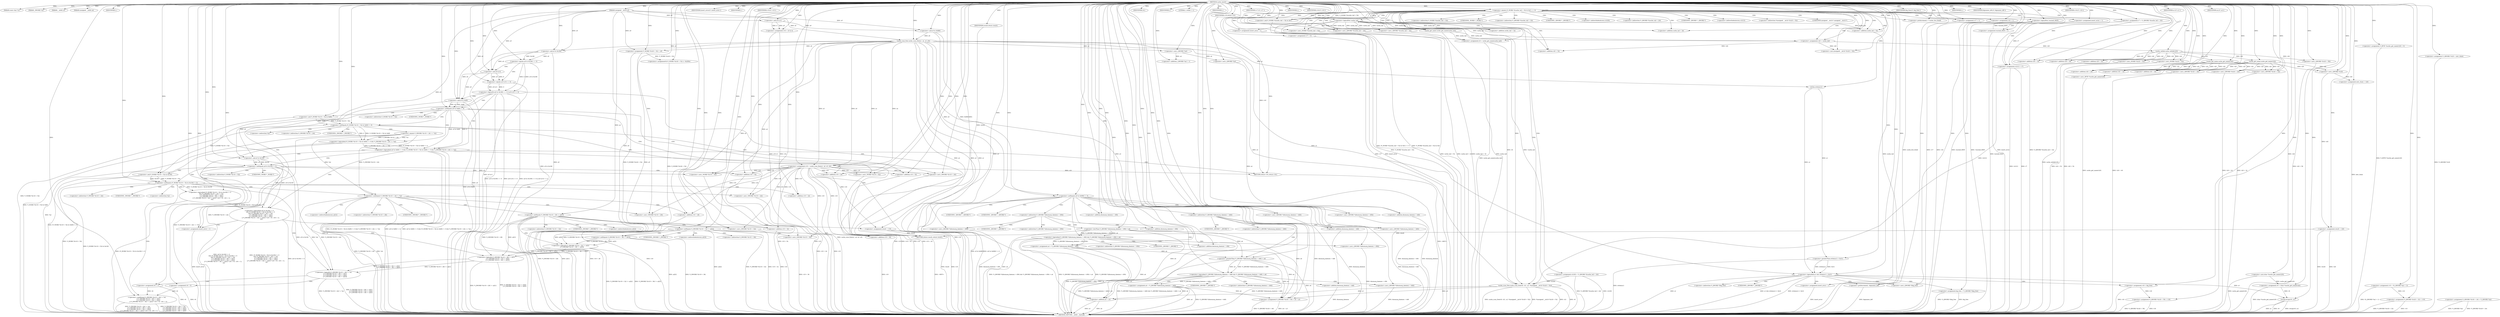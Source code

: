 digraph cache_insert {  
"1000113" [label = "(METHOD,cache_insert)" ]
"1000558" [label = "(METHOD_RETURN,__int64 __fastcall)" ]
"1000114" [label = "(PARAM,const char *a1)" ]
"1000115" [label = "(PARAM,_DWORD *a2)" ]
"1000116" [label = "(PARAM,__int64 a3)" ]
"1000117" [label = "(PARAM,unsigned __int64 a4)" ]
"1000118" [label = "(PARAM,unsigned __int16 a5)" ]
"1000132" [label = "(IDENTIFIER,L,)" ]
"1000133" [label = "(<operator>.assignment,v16 = a5 & 4)" ]
"1000135" [label = "(<operator>.and,a5 & 4)" ]
"1000138" [label = "(<operator>.assignment,v17 = 0)" ]
"1000142" [label = "(<operator>.notEquals,(a5 & 0x980) != 0)" ]
"1000143" [label = "(<operator>.and,a5 & 0x980)" ]
"1000149" [label = "(<operator>.logicalAnd,*(_QWORD *)(dnsmasq_daemon + 456) && *(_QWORD *)(dnsmasq_daemon + 456) < a4)" ]
"1000151" [label = "(<operator>.cast,(_QWORD *)(dnsmasq_daemon + 456))" ]
"1000153" [label = "(<operator>.addition,dnsmasq_daemon + 456)" ]
"1000156" [label = "(<operator>.lessThan,*(_QWORD *)(dnsmasq_daemon + 456) < a4)" ]
"1000158" [label = "(<operator>.cast,(_QWORD *)(dnsmasq_daemon + 456))" ]
"1000160" [label = "(<operator>.addition,dnsmasq_daemon + 456)" ]
"1000164" [label = "(<operator>.assignment,a4 = *(_QWORD *)(dnsmasq_daemon + 456))" ]
"1000167" [label = "(<operator>.cast,(_QWORD *)(dnsmasq_daemon + 456))" ]
"1000169" [label = "(<operator>.addition,dnsmasq_daemon + 456)" ]
"1000173" [label = "(<operator>.logicalAnd,*(_QWORD *)(dnsmasq_daemon + 448) && *(_QWORD *)(dnsmasq_daemon + 448) > a4)" ]
"1000175" [label = "(<operator>.cast,(_QWORD *)(dnsmasq_daemon + 448))" ]
"1000177" [label = "(<operator>.addition,dnsmasq_daemon + 448)" ]
"1000180" [label = "(<operator>.greaterThan,*(_QWORD *)(dnsmasq_daemon + 448) > a4)" ]
"1000182" [label = "(<operator>.cast,(_QWORD *)(dnsmasq_daemon + 448))" ]
"1000184" [label = "(<operator>.addition,dnsmasq_daemon + 448)" ]
"1000188" [label = "(<operator>.assignment,a4 = *(_QWORD *)(dnsmasq_daemon + 448))" ]
"1000191" [label = "(<operator>.cast,(_QWORD *)(dnsmasq_daemon + 448))" ]
"1000193" [label = "(<operator>.addition,dnsmasq_daemon + 448)" ]
"1000197" [label = "(IDENTIFIER,insert_error,if ( insert_error ))" ]
"1000198" [label = "(IDENTIFIER,L,)" ]
"1000199" [label = "(<operator>.assignment,v19 = cache_scan_free(a1, a2, a3, a5))" ]
"1000201" [label = "(cache_scan_free,cache_scan_free(a1, a2, a3, a5))" ]
"1000207" [label = "(IDENTIFIER,v19,if ( v19 ))" ]
"1000210" [label = "(<operator>.logicalOr,(a5 & 0x180) == 0 || (a5 & 8) == 0)" ]
"1000211" [label = "(<operator>.equals,(a5 & 0x180) == 0)" ]
"1000212" [label = "(<operator>.and,a5 & 0x180)" ]
"1000216" [label = "(<operator>.equals,(a5 & 8) == 0)" ]
"1000217" [label = "(<operator>.and,a5 & 8)" ]
"1000223" [label = "(<operator>.logicalAnd,(a5 & 0x80) != 0 && (*(_WORD *)(v19 + 52) & 0x80) != 0 && *(_DWORD *)(v19 + 24) == *a2)" ]
"1000224" [label = "(<operator>.notEquals,(a5 & 0x80) != 0)" ]
"1000225" [label = "(<operator>.and,a5 & 0x80)" ]
"1000229" [label = "(<operator>.logicalAnd,(*(_WORD *)(v19 + 52) & 0x80) != 0 && *(_DWORD *)(v19 + 24) == *a2)" ]
"1000230" [label = "(<operator>.notEquals,(*(_WORD *)(v19 + 52) & 0x80) != 0)" ]
"1000231" [label = "(<operator>.and,*(_WORD *)(v19 + 52) & 0x80)" ]
"1000233" [label = "(<operator>.cast,(_WORD *)(v19 + 52))" ]
"1000235" [label = "(<operator>.addition,v19 + 52)" ]
"1000240" [label = "(<operator>.equals,*(_DWORD *)(v19 + 24) == *a2)" ]
"1000242" [label = "(<operator>.cast,(_DWORD *)(v19 + 24))" ]
"1000244" [label = "(<operator>.addition,v19 + 24)" ]
"1000249" [label = "(RETURN,return v19;,return v19;)" ]
"1000250" [label = "(IDENTIFIER,v19,return v19;)" ]
"1000252" [label = "(<operator>.logicalAnd,(a5 & 0x100) != 0\n      && (*(_WORD *)(v19 + 52) & 0x100) != 0\n      && (*(_DWORD *)(v19 + 24) != *a2\n       || *(_DWORD *)(v19 + 28) != a2[1]\n       || *(_DWORD *)(v19 + 32) != a2[2]\n       || *(_DWORD *)(v19 + 36) != a2[3] ? (v6 = 0) : (v6 = 1),\n          v6))" ]
"1000253" [label = "(<operator>.notEquals,(a5 & 0x100) != 0)" ]
"1000254" [label = "(<operator>.and,a5 & 0x100)" ]
"1000258" [label = "(<operator>.logicalAnd,(*(_WORD *)(v19 + 52) & 0x100) != 0\n      && (*(_DWORD *)(v19 + 24) != *a2\n       || *(_DWORD *)(v19 + 28) != a2[1]\n       || *(_DWORD *)(v19 + 32) != a2[2]\n       || *(_DWORD *)(v19 + 36) != a2[3] ? (v6 = 0) : (v6 = 1),\n          v6))" ]
"1000259" [label = "(<operator>.notEquals,(*(_WORD *)(v19 + 52) & 0x100) != 0)" ]
"1000260" [label = "(<operator>.and,*(_WORD *)(v19 + 52) & 0x100)" ]
"1000262" [label = "(<operator>.cast,(_WORD *)(v19 + 52))" ]
"1000264" [label = "(<operator>.addition,v19 + 52)" ]
"1000270" [label = "(<operator>.conditional,*(_DWORD *)(v19 + 24) != *a2\n       || *(_DWORD *)(v19 + 28) != a2[1]\n       || *(_DWORD *)(v19 + 32) != a2[2]\n       || *(_DWORD *)(v19 + 36) != a2[3] ? (v6 = 0) : (v6 = 1))" ]
"1000271" [label = "(<operator>.logicalOr,*(_DWORD *)(v19 + 24) != *a2\n       || *(_DWORD *)(v19 + 28) != a2[1]\n       || *(_DWORD *)(v19 + 32) != a2[2]\n       || *(_DWORD *)(v19 + 36) != a2[3])" ]
"1000272" [label = "(<operator>.notEquals,*(_DWORD *)(v19 + 24) != *a2)" ]
"1000274" [label = "(<operator>.cast,(_DWORD *)(v19 + 24))" ]
"1000276" [label = "(<operator>.addition,v19 + 24)" ]
"1000281" [label = "(<operator>.logicalOr,*(_DWORD *)(v19 + 28) != a2[1]\n       || *(_DWORD *)(v19 + 32) != a2[2]\n       || *(_DWORD *)(v19 + 36) != a2[3])" ]
"1000282" [label = "(<operator>.notEquals,*(_DWORD *)(v19 + 28) != a2[1])" ]
"1000284" [label = "(<operator>.cast,(_DWORD *)(v19 + 28))" ]
"1000286" [label = "(<operator>.addition,v19 + 28)" ]
"1000292" [label = "(<operator>.logicalOr,*(_DWORD *)(v19 + 32) != a2[2]\n       || *(_DWORD *)(v19 + 36) != a2[3])" ]
"1000293" [label = "(<operator>.notEquals,*(_DWORD *)(v19 + 32) != a2[2])" ]
"1000295" [label = "(<operator>.cast,(_DWORD *)(v19 + 32))" ]
"1000297" [label = "(<operator>.addition,v19 + 32)" ]
"1000303" [label = "(<operator>.notEquals,*(_DWORD *)(v19 + 36) != a2[3])" ]
"1000305" [label = "(<operator>.cast,(_DWORD *)(v19 + 36))" ]
"1000307" [label = "(<operator>.addition,v19 + 36)" ]
"1000313" [label = "(<operator>.assignment,v6 = 0)" ]
"1000316" [label = "(<operator>.assignment,v6 = 1)" ]
"1000319" [label = "(IDENTIFIER,v6,)" ]
"1000321" [label = "(<operator>.assignment,result = v19)" ]
"1000327" [label = "(<operator>.assignment,insert_error = 1)" ]
"1000330" [label = "(IDENTIFIER,L,)" ]
"1000334" [label = "(LITERAL,1,while ( 1 ))" ]
"1000336" [label = "(<operator>.assignment,v20 = cache_tail)" ]
"1000340" [label = "(<operator>.logicalNot,!cache_tail)" ]
"1000343" [label = "(<operator>.assignment,insert_error = 1)" ]
"1000346" [label = "(IDENTIFIER,L,)" ]
"1000348" [label = "(<operator>.equals,(*(_WORD *)(cache_tail + 52) & 0xC) == 0)" ]
"1000349" [label = "(<operator>.and,*(_WORD *)(cache_tail + 52) & 0xC)" ]
"1000351" [label = "(<operator>.cast,(_WORD *)(cache_tail + 52))" ]
"1000353" [label = "(<operator>.addition,cache_tail + 52)" ]
"1000360" [label = "(IDENTIFIER,v17,if ( v17 ))" ]
"1000363" [label = "(<operator>.logicalNot,!warned_9005)" ]
"1000366" [label = "(<operator>.assignment,warned_9005 = 1)" ]
"1000369" [label = "(<operator>.assignment,insert_error = 1)" ]
"1000372" [label = "(IDENTIFIER,L,)" ]
"1000374" [label = "(IDENTIFIER,v16,if ( v16 ))" ]
"1000376" [label = "(<operator>.assignment,v7 = *(_QWORD *)(cache_tail + 32))" ]
"1000379" [label = "(<operator>.cast,(_QWORD *)(cache_tail + 32))" ]
"1000381" [label = "(<operator>.addition,cache_tail + 32)" ]
"1000384" [label = "(<operator>.assignment,v21[0] = *(_QWORD *)(cache_tail + 24))" ]
"1000389" [label = "(<operator>.cast,(_QWORD *)(cache_tail + 24))" ]
"1000391" [label = "(<operator>.addition,cache_tail + 24)" ]
"1000394" [label = "(<operator>.assignment,v21[1] = v7)" ]
"1000399" [label = "(<operator>.assignment,v17 = 1)" ]
"1000402" [label = "(<operator>.assignment,v8 = cache_get_name(cache_tail))" ]
"1000404" [label = "(cache_get_name,cache_get_name(cache_tail))" ]
"1000406" [label = "(cache_scan_free,cache_scan_free(v8, v21, a3, *(unsigned __int16 *)(v20 + 52)))" ]
"1000411" [label = "(<operator>.cast,(unsigned __int16 *)(v20 + 52))" ]
"1000413" [label = "(<operator>.addition,v20 + 52)" ]
"1000416" [label = "(<operator>.preIncrement,++cache_live_freed)" ]
"1000420" [label = "(<operator>.assignment,v16 = 1)" ]
"1000424" [label = "(<operator>.logicalAnd,a1 && strlen(a1) > 0x31)" ]
"1000426" [label = "(<operator>.greaterThan,strlen(a1) > 0x31)" ]
"1000427" [label = "(strlen,strlen(a1))" ]
"1000432" [label = "(IDENTIFIER,big_free,if ( big_free ))" ]
"1000434" [label = "(<operator>.assignment,v18 = big_free)" ]
"1000437" [label = "(<operator>.assignment,big_free = *(_QWORD *)big_free)" ]
"1000440" [label = "(<operator>.cast,(_QWORD *)big_free)" ]
"1000446" [label = "(<operator>.assignment,insert_error = 1)" ]
"1000449" [label = "(IDENTIFIER,L,)" ]
"1000451" [label = "(IDENTIFIER,bignames_left,if ( bignames_left ))" ]
"1000452" [label = "(<operator>.preDecrement,--bignames_left)" ]
"1000454" [label = "(cache_unlink,cache_unlink(v20))" ]
"1000456" [label = "(<operator>.assignment,*(_WORD *)(v20 + 52) = a5)" ]
"1000458" [label = "(<operator>.cast,(_WORD *)(v20 + 52))" ]
"1000460" [label = "(<operator>.addition,v20 + 52)" ]
"1000465" [label = "(IDENTIFIER,v18,if ( v18 ))" ]
"1000467" [label = "(<operator>.assignment,*(_QWORD *)(v20 + 56) = v18)" ]
"1000469" [label = "(<operator>.cast,(_QWORD *)(v20 + 56))" ]
"1000471" [label = "(<operator>.addition,v20 + 56)" ]
"1000475" [label = "(<operators>.assignmentOr,*(_WORD *)(v20 + 52) |= 0x200u)" ]
"1000477" [label = "(<operator>.cast,(_WORD *)(v20 + 52))" ]
"1000479" [label = "(<operator>.addition,v20 + 52)" ]
"1000484" [label = "(IDENTIFIER,a1,if ( a1 ))" ]
"1000486" [label = "(<operator>.assignment,v9 = (char *)cache_get_name(v20))" ]
"1000488" [label = "(<operator>.cast,(char *)cache_get_name(v20))" ]
"1000490" [label = "(cache_get_name,cache_get_name(v20))" ]
"1000492" [label = "(strcpy,strcpy(v9, a1))" ]
"1000497" [label = "(<operator>.assignment,*(_BYTE *)cache_get_name(v20) = 0)" ]
"1000499" [label = "(<operator>.cast,(_BYTE *)cache_get_name(v20))" ]
"1000501" [label = "(cache_get_name,cache_get_name(v20))" ]
"1000505" [label = "(IDENTIFIER,a2,if ( a2 ))" ]
"1000507" [label = "(<operator>.assignment,v10 = *((_QWORD *)a2 + 1))" ]
"1000510" [label = "(<operator>.addition,(_QWORD *)a2 + 1)" ]
"1000511" [label = "(<operator>.cast,(_QWORD *)a2)" ]
"1000515" [label = "(<operator>.assignment,*(_QWORD *)(v20 + 24) = *(_QWORD *)a2)" ]
"1000517" [label = "(<operator>.cast,(_QWORD *)(v20 + 24))" ]
"1000519" [label = "(<operator>.addition,v20 + 24)" ]
"1000523" [label = "(<operator>.cast,(_QWORD *)a2)" ]
"1000526" [label = "(<operator>.assignment,*(_QWORD *)(v20 + 32) = v10)" ]
"1000528" [label = "(<operator>.cast,(_QWORD *)(v20 + 32))" ]
"1000530" [label = "(<operator>.addition,v20 + 32)" ]
"1000534" [label = "(<operator>.assignment,*(_QWORD *)(v20 + 40) = a4 + a3)" ]
"1000536" [label = "(<operator>.cast,(_QWORD *)(v20 + 40))" ]
"1000538" [label = "(<operator>.addition,v20 + 40)" ]
"1000541" [label = "(<operator>.addition,a4 + a3)" ]
"1000544" [label = "(<operator>.assignment,*(_QWORD *)v20 = new_chain)" ]
"1000546" [label = "(<operator>.cast,(_QWORD *)v20)" ]
"1000550" [label = "(<operator>.assignment,new_chain = v20)" ]
"1000553" [label = "(<operator>.assignment,result = v20)" ]
"1000556" [label = "(RETURN,return result;,return result;)" ]
"1000557" [label = "(IDENTIFIER,result,return result;)" ]
"1000150" [label = "(<operator>.indirection,*(_QWORD *)(dnsmasq_daemon + 456))" ]
"1000152" [label = "(UNKNOWN,_QWORD *,_QWORD *)" ]
"1000157" [label = "(<operator>.indirection,*(_QWORD *)(dnsmasq_daemon + 456))" ]
"1000159" [label = "(UNKNOWN,_QWORD *,_QWORD *)" ]
"1000166" [label = "(<operator>.indirection,*(_QWORD *)(dnsmasq_daemon + 456))" ]
"1000168" [label = "(UNKNOWN,_QWORD *,_QWORD *)" ]
"1000174" [label = "(<operator>.indirection,*(_QWORD *)(dnsmasq_daemon + 448))" ]
"1000176" [label = "(UNKNOWN,_QWORD *,_QWORD *)" ]
"1000181" [label = "(<operator>.indirection,*(_QWORD *)(dnsmasq_daemon + 448))" ]
"1000183" [label = "(UNKNOWN,_QWORD *,_QWORD *)" ]
"1000190" [label = "(<operator>.indirection,*(_QWORD *)(dnsmasq_daemon + 448))" ]
"1000192" [label = "(UNKNOWN,_QWORD *,_QWORD *)" ]
"1000232" [label = "(<operator>.indirection,*(_WORD *)(v19 + 52))" ]
"1000234" [label = "(UNKNOWN,_WORD *,_WORD *)" ]
"1000241" [label = "(<operator>.indirection,*(_DWORD *)(v19 + 24))" ]
"1000243" [label = "(UNKNOWN,_DWORD *,_DWORD *)" ]
"1000247" [label = "(<operator>.indirection,*a2)" ]
"1000261" [label = "(<operator>.indirection,*(_WORD *)(v19 + 52))" ]
"1000263" [label = "(UNKNOWN,_WORD *,_WORD *)" ]
"1000273" [label = "(<operator>.indirection,*(_DWORD *)(v19 + 24))" ]
"1000275" [label = "(UNKNOWN,_DWORD *,_DWORD *)" ]
"1000279" [label = "(<operator>.indirection,*a2)" ]
"1000283" [label = "(<operator>.indirection,*(_DWORD *)(v19 + 28))" ]
"1000285" [label = "(UNKNOWN,_DWORD *,_DWORD *)" ]
"1000289" [label = "(<operator>.indirectIndexAccess,a2[1])" ]
"1000294" [label = "(<operator>.indirection,*(_DWORD *)(v19 + 32))" ]
"1000296" [label = "(UNKNOWN,_DWORD *,_DWORD *)" ]
"1000300" [label = "(<operator>.indirectIndexAccess,a2[2])" ]
"1000304" [label = "(<operator>.indirection,*(_DWORD *)(v19 + 36))" ]
"1000306" [label = "(UNKNOWN,_DWORD *,_DWORD *)" ]
"1000310" [label = "(<operator>.indirectIndexAccess,a2[3])" ]
"1000350" [label = "(<operator>.indirection,*(_WORD *)(cache_tail + 52))" ]
"1000352" [label = "(UNKNOWN,_WORD *,_WORD *)" ]
"1000378" [label = "(<operator>.indirection,*(_QWORD *)(cache_tail + 32))" ]
"1000380" [label = "(UNKNOWN,_QWORD *,_QWORD *)" ]
"1000385" [label = "(<operator>.indirectIndexAccess,v21[0])" ]
"1000388" [label = "(<operator>.indirection,*(_QWORD *)(cache_tail + 24))" ]
"1000390" [label = "(UNKNOWN,_QWORD *,_QWORD *)" ]
"1000395" [label = "(<operator>.indirectIndexAccess,v21[1])" ]
"1000410" [label = "(<operator>.indirection,*(unsigned __int16 *)(v20 + 52))" ]
"1000412" [label = "(UNKNOWN,unsigned __int16 *,unsigned __int16 *)" ]
"1000439" [label = "(<operator>.indirection,*(_QWORD *)big_free)" ]
"1000441" [label = "(UNKNOWN,_QWORD *,_QWORD *)" ]
  "1000526" -> "1000558"  [ label = "DDG: *(_QWORD *)(v20 + 32)"] 
  "1000211" -> "1000558"  [ label = "DDG: a5 & 0x180"] 
  "1000259" -> "1000558"  [ label = "DDG: *(_WORD *)(v19 + 52) & 0x100"] 
  "1000293" -> "1000558"  [ label = "DDG: *(_DWORD *)(v19 + 32)"] 
  "1000528" -> "1000558"  [ label = "DDG: v20 + 32"] 
  "1000282" -> "1000558"  [ label = "DDG: a2[1]"] 
  "1000217" -> "1000558"  [ label = "DDG: a5"] 
  "1000142" -> "1000558"  [ label = "DDG: a5 & 0x980"] 
  "1000550" -> "1000558"  [ label = "DDG: new_chain"] 
  "1000193" -> "1000558"  [ label = "DDG: dnsmasq_daemon"] 
  "1000526" -> "1000558"  [ label = "DDG: v10"] 
  "1000424" -> "1000558"  [ label = "DDG: a1 && strlen(a1) > 0x31"] 
  "1000199" -> "1000558"  [ label = "DDG: v19"] 
  "1000348" -> "1000558"  [ label = "DDG: (*(_WORD *)(cache_tail + 52) & 0xC) == 0"] 
  "1000406" -> "1000558"  [ label = "DDG: v8"] 
  "1000305" -> "1000558"  [ label = "DDG: v19 + 36"] 
  "1000321" -> "1000558"  [ label = "DDG: result"] 
  "1000156" -> "1000558"  [ label = "DDG: a4"] 
  "1000201" -> "1000558"  [ label = "DDG: a2"] 
  "1000138" -> "1000558"  [ label = "DDG: v17"] 
  "1000523" -> "1000558"  [ label = "DDG: a2"] 
  "1000437" -> "1000558"  [ label = "DDG: *(_QWORD *)big_free"] 
  "1000223" -> "1000558"  [ label = "DDG: (a5 & 0x80) != 0 && (*(_WORD *)(v19 + 52) & 0x80) != 0 && *(_DWORD *)(v19 + 24) == *a2"] 
  "1000188" -> "1000558"  [ label = "DDG: a4"] 
  "1000164" -> "1000558"  [ label = "DDG: *(_QWORD *)(dnsmasq_daemon + 456)"] 
  "1000242" -> "1000558"  [ label = "DDG: v19 + 24"] 
  "1000343" -> "1000558"  [ label = "DDG: insert_error"] 
  "1000258" -> "1000558"  [ label = "DDG: (*(_WORD *)(v19 + 52) & 0x100) != 0"] 
  "1000351" -> "1000558"  [ label = "DDG: cache_tail + 52"] 
  "1000173" -> "1000558"  [ label = "DDG: *(_QWORD *)(dnsmasq_daemon + 448)"] 
  "1000486" -> "1000558"  [ label = "DDG: (char *)cache_get_name(v20)"] 
  "1000467" -> "1000558"  [ label = "DDG: *(_QWORD *)(v20 + 56)"] 
  "1000307" -> "1000558"  [ label = "DDG: v19"] 
  "1000536" -> "1000558"  [ label = "DDG: v20 + 40"] 
  "1000142" -> "1000558"  [ label = "DDG: (a5 & 0x980) != 0"] 
  "1000182" -> "1000558"  [ label = "DDG: dnsmasq_daemon + 448"] 
  "1000416" -> "1000558"  [ label = "DDG: cache_live_freed"] 
  "1000212" -> "1000558"  [ label = "DDG: a5"] 
  "1000118" -> "1000558"  [ label = "DDG: a5"] 
  "1000264" -> "1000558"  [ label = "DDG: v19"] 
  "1000252" -> "1000558"  [ label = "DDG: (*(_WORD *)(v19 + 52) & 0x100) != 0\n      && (*(_DWORD *)(v19 + 24) != *a2\n       || *(_DWORD *)(v19 + 28) != a2[1]\n       || *(_DWORD *)(v19 + 32) != a2[2]\n       || *(_DWORD *)(v19 + 36) != a2[3] ? (v6 = 0) : (v6 = 1),\n          v6)"] 
  "1000177" -> "1000558"  [ label = "DDG: dnsmasq_daemon"] 
  "1000229" -> "1000558"  [ label = "DDG: (*(_WORD *)(v19 + 52) & 0x80) != 0"] 
  "1000210" -> "1000558"  [ label = "DDG: (a5 & 0x180) == 0"] 
  "1000321" -> "1000558"  [ label = "DDG: v19"] 
  "1000553" -> "1000558"  [ label = "DDG: v20"] 
  "1000363" -> "1000558"  [ label = "DDG: warned_9005"] 
  "1000216" -> "1000558"  [ label = "DDG: a5 & 8"] 
  "1000223" -> "1000558"  [ label = "DDG: (*(_WORD *)(v19 + 52) & 0x80) != 0 && *(_DWORD *)(v19 + 24) == *a2"] 
  "1000406" -> "1000558"  [ label = "DDG: cache_scan_free(v8, v21, a3, *(unsigned __int16 *)(v20 + 52))"] 
  "1000282" -> "1000558"  [ label = "DDG: *(_DWORD *)(v19 + 28)"] 
  "1000297" -> "1000558"  [ label = "DDG: v19"] 
  "1000271" -> "1000558"  [ label = "DDG: *(_DWORD *)(v19 + 24) != *a2"] 
  "1000437" -> "1000558"  [ label = "DDG: big_free"] 
  "1000133" -> "1000558"  [ label = "DDG: v16"] 
  "1000499" -> "1000558"  [ label = "DDG: cache_get_name(v20)"] 
  "1000389" -> "1000558"  [ label = "DDG: cache_tail + 24"] 
  "1000369" -> "1000558"  [ label = "DDG: insert_error"] 
  "1000270" -> "1000558"  [ label = "DDG: *(_DWORD *)(v19 + 24) != *a2\n       || *(_DWORD *)(v19 + 28) != a2[1]\n       || *(_DWORD *)(v19 + 32) != a2[2]\n       || *(_DWORD *)(v19 + 36) != a2[3] ? (v6 = 0) : (v6 = 1)"] 
  "1000151" -> "1000558"  [ label = "DDG: dnsmasq_daemon + 456"] 
  "1000225" -> "1000558"  [ label = "DDG: a5"] 
  "1000240" -> "1000558"  [ label = "DDG: *(_DWORD *)(v19 + 24)"] 
  "1000456" -> "1000558"  [ label = "DDG: *(_WORD *)(v20 + 52)"] 
  "1000399" -> "1000558"  [ label = "DDG: v17"] 
  "1000223" -> "1000558"  [ label = "DDG: (a5 & 0x80) != 0"] 
  "1000424" -> "1000558"  [ label = "DDG: strlen(a1) > 0x31"] 
  "1000149" -> "1000558"  [ label = "DDG: *(_QWORD *)(dnsmasq_daemon + 456)"] 
  "1000149" -> "1000558"  [ label = "DDG: *(_QWORD *)(dnsmasq_daemon + 456) && *(_QWORD *)(dnsmasq_daemon + 456) < a4"] 
  "1000173" -> "1000558"  [ label = "DDG: *(_QWORD *)(dnsmasq_daemon + 448) > a4"] 
  "1000454" -> "1000558"  [ label = "DDG: cache_unlink(v20)"] 
  "1000281" -> "1000558"  [ label = "DDG: *(_DWORD *)(v19 + 32) != a2[2]\n       || *(_DWORD *)(v19 + 36) != a2[3]"] 
  "1000303" -> "1000558"  [ label = "DDG: a2[3]"] 
  "1000446" -> "1000558"  [ label = "DDG: insert_error"] 
  "1000201" -> "1000558"  [ label = "DDG: a3"] 
  "1000452" -> "1000558"  [ label = "DDG: bignames_left"] 
  "1000252" -> "1000558"  [ label = "DDG: (a5 & 0x100) != 0"] 
  "1000235" -> "1000558"  [ label = "DDG: v19"] 
  "1000281" -> "1000558"  [ label = "DDG: *(_DWORD *)(v19 + 28) != a2[1]"] 
  "1000240" -> "1000558"  [ label = "DDG: *a2"] 
  "1000515" -> "1000558"  [ label = "DDG: *(_QWORD *)a2"] 
  "1000188" -> "1000558"  [ label = "DDG: *(_QWORD *)(dnsmasq_daemon + 448)"] 
  "1000384" -> "1000558"  [ label = "DDG: v21[0]"] 
  "1000276" -> "1000558"  [ label = "DDG: v19"] 
  "1000406" -> "1000558"  [ label = "DDG: *(unsigned __int16 *)(v20 + 52)"] 
  "1000270" -> "1000558"  [ label = "DDG: *(_DWORD *)(v19 + 24) != *a2\n       || *(_DWORD *)(v19 + 28) != a2[1]\n       || *(_DWORD *)(v19 + 32) != a2[2]\n       || *(_DWORD *)(v19 + 36) != a2[3]"] 
  "1000303" -> "1000558"  [ label = "DDG: *(_DWORD *)(v19 + 36)"] 
  "1000349" -> "1000558"  [ label = "DDG: *(_WORD *)(cache_tail + 52)"] 
  "1000366" -> "1000558"  [ label = "DDG: warned_9005"] 
  "1000376" -> "1000558"  [ label = "DDG: *(_QWORD *)(cache_tail + 32)"] 
  "1000292" -> "1000558"  [ label = "DDG: *(_DWORD *)(v19 + 32) != a2[2]"] 
  "1000488" -> "1000558"  [ label = "DDG: cache_get_name(v20)"] 
  "1000231" -> "1000558"  [ label = "DDG: *(_WORD *)(v19 + 52)"] 
  "1000254" -> "1000558"  [ label = "DDG: a5"] 
  "1000394" -> "1000558"  [ label = "DDG: v21[1]"] 
  "1000184" -> "1000558"  [ label = "DDG: dnsmasq_daemon"] 
  "1000515" -> "1000558"  [ label = "DDG: *(_QWORD *)(v20 + 24)"] 
  "1000191" -> "1000558"  [ label = "DDG: dnsmasq_daemon + 448"] 
  "1000272" -> "1000558"  [ label = "DDG: *a2"] 
  "1000313" -> "1000558"  [ label = "DDG: v6"] 
  "1000456" -> "1000558"  [ label = "DDG: a5"] 
  "1000424" -> "1000558"  [ label = "DDG: a1"] 
  "1000260" -> "1000558"  [ label = "DDG: *(_WORD *)(v19 + 52)"] 
  "1000492" -> "1000558"  [ label = "DDG: strcpy(v9, a1)"] 
  "1000284" -> "1000558"  [ label = "DDG: v19 + 28"] 
  "1000292" -> "1000558"  [ label = "DDG: *(_DWORD *)(v19 + 36) != a2[3]"] 
  "1000534" -> "1000558"  [ label = "DDG: a4 + a3"] 
  "1000252" -> "1000558"  [ label = "DDG: (a5 & 0x100) != 0\n      && (*(_WORD *)(v19 + 52) & 0x100) != 0\n      && (*(_DWORD *)(v19 + 24) != *a2\n       || *(_DWORD *)(v19 + 28) != a2[1]\n       || *(_DWORD *)(v19 + 32) != a2[2]\n       || *(_DWORD *)(v19 + 36) != a2[3] ? (v6 = 0) : (v6 = 1),\n          v6)"] 
  "1000224" -> "1000558"  [ label = "DDG: a5 & 0x80"] 
  "1000230" -> "1000558"  [ label = "DDG: *(_WORD *)(v19 + 52) & 0x80"] 
  "1000497" -> "1000558"  [ label = "DDG: *(_BYTE *)cache_get_name(v20)"] 
  "1000286" -> "1000558"  [ label = "DDG: v19"] 
  "1000348" -> "1000558"  [ label = "DDG: *(_WORD *)(cache_tail + 52) & 0xC"] 
  "1000316" -> "1000558"  [ label = "DDG: v6"] 
  "1000534" -> "1000558"  [ label = "DDG: *(_QWORD *)(v20 + 40)"] 
  "1000406" -> "1000558"  [ label = "DDG: v21"] 
  "1000271" -> "1000558"  [ label = "DDG: *(_DWORD *)(v19 + 28) != a2[1]\n       || *(_DWORD *)(v19 + 32) != a2[2]\n       || *(_DWORD *)(v19 + 36) != a2[3]"] 
  "1000384" -> "1000558"  [ label = "DDG: *(_QWORD *)(cache_tail + 24)"] 
  "1000517" -> "1000558"  [ label = "DDG: v20 + 24"] 
  "1000402" -> "1000558"  [ label = "DDG: cache_get_name(cache_tail)"] 
  "1000477" -> "1000558"  [ label = "DDG: v20 + 52"] 
  "1000394" -> "1000558"  [ label = "DDG: v7"] 
  "1000133" -> "1000558"  [ label = "DDG: a5 & 4"] 
  "1000149" -> "1000558"  [ label = "DDG: *(_QWORD *)(dnsmasq_daemon + 456) < a4"] 
  "1000475" -> "1000558"  [ label = "DDG: *(_WORD *)(v20 + 52)"] 
  "1000199" -> "1000558"  [ label = "DDG: cache_scan_free(a1, a2, a3, a5)"] 
  "1000327" -> "1000558"  [ label = "DDG: insert_error"] 
  "1000293" -> "1000558"  [ label = "DDG: a2[2]"] 
  "1000180" -> "1000558"  [ label = "DDG: a4"] 
  "1000272" -> "1000558"  [ label = "DDG: *(_DWORD *)(v19 + 24)"] 
  "1000175" -> "1000558"  [ label = "DDG: dnsmasq_daemon + 448"] 
  "1000167" -> "1000558"  [ label = "DDG: dnsmasq_daemon + 456"] 
  "1000492" -> "1000558"  [ label = "DDG: a1"] 
  "1000353" -> "1000558"  [ label = "DDG: cache_tail"] 
  "1000363" -> "1000558"  [ label = "DDG: !warned_9005"] 
  "1000262" -> "1000558"  [ label = "DDG: v19 + 52"] 
  "1000492" -> "1000558"  [ label = "DDG: v9"] 
  "1000553" -> "1000558"  [ label = "DDG: result"] 
  "1000210" -> "1000558"  [ label = "DDG: (a5 & 8) == 0"] 
  "1000210" -> "1000558"  [ label = "DDG: (a5 & 0x180) == 0 || (a5 & 8) == 0"] 
  "1000173" -> "1000558"  [ label = "DDG: *(_QWORD *)(dnsmasq_daemon + 448) && *(_QWORD *)(dnsmasq_daemon + 448) > a4"] 
  "1000544" -> "1000558"  [ label = "DDG: *(_QWORD *)v20"] 
  "1000404" -> "1000558"  [ label = "DDG: cache_tail"] 
  "1000158" -> "1000558"  [ label = "DDG: dnsmasq_daemon + 456"] 
  "1000420" -> "1000558"  [ label = "DDG: v16"] 
  "1000340" -> "1000558"  [ label = "DDG: !cache_tail"] 
  "1000507" -> "1000558"  [ label = "DDG: *((_QWORD *)a2 + 1)"] 
  "1000253" -> "1000558"  [ label = "DDG: a5 & 0x100"] 
  "1000467" -> "1000558"  [ label = "DDG: v18"] 
  "1000541" -> "1000558"  [ label = "DDG: a3"] 
  "1000434" -> "1000558"  [ label = "DDG: v18"] 
  "1000274" -> "1000558"  [ label = "DDG: v19 + 24"] 
  "1000201" -> "1000558"  [ label = "DDG: a1"] 
  "1000295" -> "1000558"  [ label = "DDG: v19 + 32"] 
  "1000541" -> "1000558"  [ label = "DDG: a4"] 
  "1000379" -> "1000558"  [ label = "DDG: cache_tail + 32"] 
  "1000229" -> "1000558"  [ label = "DDG: *(_DWORD *)(v19 + 24) == *a2"] 
  "1000244" -> "1000558"  [ label = "DDG: v19"] 
  "1000469" -> "1000558"  [ label = "DDG: v20 + 56"] 
  "1000426" -> "1000558"  [ label = "DDG: strlen(a1)"] 
  "1000164" -> "1000558"  [ label = "DDG: a4"] 
  "1000233" -> "1000558"  [ label = "DDG: v19 + 52"] 
  "1000458" -> "1000558"  [ label = "DDG: v20 + 52"] 
  "1000556" -> "1000558"  [ label = "DDG: <RET>"] 
  "1000249" -> "1000558"  [ label = "DDG: <RET>"] 
  "1000113" -> "1000114"  [ label = "DDG: "] 
  "1000113" -> "1000115"  [ label = "DDG: "] 
  "1000113" -> "1000116"  [ label = "DDG: "] 
  "1000113" -> "1000117"  [ label = "DDG: "] 
  "1000113" -> "1000118"  [ label = "DDG: "] 
  "1000113" -> "1000132"  [ label = "DDG: "] 
  "1000135" -> "1000133"  [ label = "DDG: a5"] 
  "1000135" -> "1000133"  [ label = "DDG: 4"] 
  "1000113" -> "1000133"  [ label = "DDG: "] 
  "1000118" -> "1000135"  [ label = "DDG: a5"] 
  "1000113" -> "1000135"  [ label = "DDG: "] 
  "1000113" -> "1000138"  [ label = "DDG: "] 
  "1000143" -> "1000142"  [ label = "DDG: a5"] 
  "1000143" -> "1000142"  [ label = "DDG: 0x980"] 
  "1000135" -> "1000143"  [ label = "DDG: a5"] 
  "1000118" -> "1000143"  [ label = "DDG: a5"] 
  "1000113" -> "1000143"  [ label = "DDG: "] 
  "1000113" -> "1000142"  [ label = "DDG: "] 
  "1000156" -> "1000149"  [ label = "DDG: *(_QWORD *)(dnsmasq_daemon + 456)"] 
  "1000113" -> "1000151"  [ label = "DDG: "] 
  "1000113" -> "1000153"  [ label = "DDG: "] 
  "1000156" -> "1000149"  [ label = "DDG: a4"] 
  "1000113" -> "1000158"  [ label = "DDG: "] 
  "1000113" -> "1000160"  [ label = "DDG: "] 
  "1000113" -> "1000156"  [ label = "DDG: "] 
  "1000149" -> "1000164"  [ label = "DDG: *(_QWORD *)(dnsmasq_daemon + 456)"] 
  "1000113" -> "1000164"  [ label = "DDG: "] 
  "1000113" -> "1000167"  [ label = "DDG: "] 
  "1000113" -> "1000169"  [ label = "DDG: "] 
  "1000180" -> "1000173"  [ label = "DDG: *(_QWORD *)(dnsmasq_daemon + 448)"] 
  "1000113" -> "1000175"  [ label = "DDG: "] 
  "1000113" -> "1000177"  [ label = "DDG: "] 
  "1000180" -> "1000173"  [ label = "DDG: a4"] 
  "1000113" -> "1000182"  [ label = "DDG: "] 
  "1000113" -> "1000184"  [ label = "DDG: "] 
  "1000156" -> "1000180"  [ label = "DDG: a4"] 
  "1000164" -> "1000180"  [ label = "DDG: a4"] 
  "1000113" -> "1000180"  [ label = "DDG: "] 
  "1000173" -> "1000188"  [ label = "DDG: *(_QWORD *)(dnsmasq_daemon + 448)"] 
  "1000113" -> "1000188"  [ label = "DDG: "] 
  "1000113" -> "1000191"  [ label = "DDG: "] 
  "1000113" -> "1000193"  [ label = "DDG: "] 
  "1000113" -> "1000197"  [ label = "DDG: "] 
  "1000113" -> "1000198"  [ label = "DDG: "] 
  "1000201" -> "1000199"  [ label = "DDG: a1"] 
  "1000201" -> "1000199"  [ label = "DDG: a2"] 
  "1000201" -> "1000199"  [ label = "DDG: a3"] 
  "1000201" -> "1000199"  [ label = "DDG: a5"] 
  "1000113" -> "1000199"  [ label = "DDG: "] 
  "1000113" -> "1000201"  [ label = "DDG: "] 
  "1000143" -> "1000201"  [ label = "DDG: a5"] 
  "1000118" -> "1000201"  [ label = "DDG: a5"] 
  "1000113" -> "1000207"  [ label = "DDG: "] 
  "1000211" -> "1000210"  [ label = "DDG: a5 & 0x180"] 
  "1000211" -> "1000210"  [ label = "DDG: 0"] 
  "1000212" -> "1000211"  [ label = "DDG: a5"] 
  "1000212" -> "1000211"  [ label = "DDG: 0x180"] 
  "1000201" -> "1000212"  [ label = "DDG: a5"] 
  "1000118" -> "1000212"  [ label = "DDG: a5"] 
  "1000113" -> "1000212"  [ label = "DDG: "] 
  "1000113" -> "1000211"  [ label = "DDG: "] 
  "1000216" -> "1000210"  [ label = "DDG: a5 & 8"] 
  "1000216" -> "1000210"  [ label = "DDG: 0"] 
  "1000217" -> "1000216"  [ label = "DDG: a5"] 
  "1000217" -> "1000216"  [ label = "DDG: 8"] 
  "1000212" -> "1000217"  [ label = "DDG: a5"] 
  "1000118" -> "1000217"  [ label = "DDG: a5"] 
  "1000113" -> "1000217"  [ label = "DDG: "] 
  "1000113" -> "1000216"  [ label = "DDG: "] 
  "1000224" -> "1000223"  [ label = "DDG: a5 & 0x80"] 
  "1000224" -> "1000223"  [ label = "DDG: 0"] 
  "1000225" -> "1000224"  [ label = "DDG: a5"] 
  "1000225" -> "1000224"  [ label = "DDG: 0x80"] 
  "1000217" -> "1000225"  [ label = "DDG: a5"] 
  "1000212" -> "1000225"  [ label = "DDG: a5"] 
  "1000118" -> "1000225"  [ label = "DDG: a5"] 
  "1000113" -> "1000225"  [ label = "DDG: "] 
  "1000113" -> "1000224"  [ label = "DDG: "] 
  "1000229" -> "1000223"  [ label = "DDG: (*(_WORD *)(v19 + 52) & 0x80) != 0"] 
  "1000229" -> "1000223"  [ label = "DDG: *(_DWORD *)(v19 + 24) == *a2"] 
  "1000230" -> "1000229"  [ label = "DDG: *(_WORD *)(v19 + 52) & 0x80"] 
  "1000230" -> "1000229"  [ label = "DDG: 0"] 
  "1000231" -> "1000230"  [ label = "DDG: *(_WORD *)(v19 + 52)"] 
  "1000231" -> "1000230"  [ label = "DDG: 0x80"] 
  "1000199" -> "1000233"  [ label = "DDG: v19"] 
  "1000113" -> "1000233"  [ label = "DDG: "] 
  "1000199" -> "1000235"  [ label = "DDG: v19"] 
  "1000113" -> "1000235"  [ label = "DDG: "] 
  "1000113" -> "1000231"  [ label = "DDG: "] 
  "1000113" -> "1000230"  [ label = "DDG: "] 
  "1000240" -> "1000229"  [ label = "DDG: *(_DWORD *)(v19 + 24)"] 
  "1000240" -> "1000229"  [ label = "DDG: *a2"] 
  "1000113" -> "1000242"  [ label = "DDG: "] 
  "1000199" -> "1000242"  [ label = "DDG: v19"] 
  "1000113" -> "1000244"  [ label = "DDG: "] 
  "1000199" -> "1000244"  [ label = "DDG: v19"] 
  "1000250" -> "1000249"  [ label = "DDG: v19"] 
  "1000199" -> "1000249"  [ label = "DDG: v19"] 
  "1000113" -> "1000249"  [ label = "DDG: "] 
  "1000113" -> "1000250"  [ label = "DDG: "] 
  "1000253" -> "1000252"  [ label = "DDG: a5 & 0x100"] 
  "1000253" -> "1000252"  [ label = "DDG: 0"] 
  "1000254" -> "1000253"  [ label = "DDG: a5"] 
  "1000254" -> "1000253"  [ label = "DDG: 0x100"] 
  "1000225" -> "1000254"  [ label = "DDG: a5"] 
  "1000118" -> "1000254"  [ label = "DDG: a5"] 
  "1000113" -> "1000254"  [ label = "DDG: "] 
  "1000113" -> "1000253"  [ label = "DDG: "] 
  "1000258" -> "1000252"  [ label = "DDG: (*(_WORD *)(v19 + 52) & 0x100) != 0"] 
  "1000259" -> "1000258"  [ label = "DDG: *(_WORD *)(v19 + 52) & 0x100"] 
  "1000259" -> "1000258"  [ label = "DDG: 0"] 
  "1000260" -> "1000259"  [ label = "DDG: *(_WORD *)(v19 + 52)"] 
  "1000260" -> "1000259"  [ label = "DDG: 0x100"] 
  "1000231" -> "1000260"  [ label = "DDG: *(_WORD *)(v19 + 52)"] 
  "1000199" -> "1000262"  [ label = "DDG: v19"] 
  "1000113" -> "1000262"  [ label = "DDG: "] 
  "1000199" -> "1000264"  [ label = "DDG: v19"] 
  "1000113" -> "1000264"  [ label = "DDG: "] 
  "1000113" -> "1000260"  [ label = "DDG: "] 
  "1000113" -> "1000259"  [ label = "DDG: "] 
  "1000272" -> "1000271"  [ label = "DDG: *(_DWORD *)(v19 + 24)"] 
  "1000272" -> "1000271"  [ label = "DDG: *a2"] 
  "1000240" -> "1000272"  [ label = "DDG: *(_DWORD *)(v19 + 24)"] 
  "1000113" -> "1000274"  [ label = "DDG: "] 
  "1000199" -> "1000274"  [ label = "DDG: v19"] 
  "1000113" -> "1000276"  [ label = "DDG: "] 
  "1000199" -> "1000276"  [ label = "DDG: v19"] 
  "1000240" -> "1000272"  [ label = "DDG: *a2"] 
  "1000281" -> "1000271"  [ label = "DDG: *(_DWORD *)(v19 + 28) != a2[1]"] 
  "1000281" -> "1000271"  [ label = "DDG: *(_DWORD *)(v19 + 32) != a2[2]\n       || *(_DWORD *)(v19 + 36) != a2[3]"] 
  "1000282" -> "1000281"  [ label = "DDG: *(_DWORD *)(v19 + 28)"] 
  "1000282" -> "1000281"  [ label = "DDG: a2[1]"] 
  "1000113" -> "1000284"  [ label = "DDG: "] 
  "1000199" -> "1000284"  [ label = "DDG: v19"] 
  "1000113" -> "1000286"  [ label = "DDG: "] 
  "1000199" -> "1000286"  [ label = "DDG: v19"] 
  "1000201" -> "1000282"  [ label = "DDG: a2"] 
  "1000292" -> "1000281"  [ label = "DDG: *(_DWORD *)(v19 + 32) != a2[2]"] 
  "1000292" -> "1000281"  [ label = "DDG: *(_DWORD *)(v19 + 36) != a2[3]"] 
  "1000293" -> "1000292"  [ label = "DDG: *(_DWORD *)(v19 + 32)"] 
  "1000293" -> "1000292"  [ label = "DDG: a2[2]"] 
  "1000113" -> "1000295"  [ label = "DDG: "] 
  "1000199" -> "1000295"  [ label = "DDG: v19"] 
  "1000113" -> "1000297"  [ label = "DDG: "] 
  "1000199" -> "1000297"  [ label = "DDG: v19"] 
  "1000201" -> "1000293"  [ label = "DDG: a2"] 
  "1000303" -> "1000292"  [ label = "DDG: *(_DWORD *)(v19 + 36)"] 
  "1000303" -> "1000292"  [ label = "DDG: a2[3]"] 
  "1000113" -> "1000305"  [ label = "DDG: "] 
  "1000199" -> "1000305"  [ label = "DDG: v19"] 
  "1000113" -> "1000307"  [ label = "DDG: "] 
  "1000199" -> "1000307"  [ label = "DDG: v19"] 
  "1000201" -> "1000303"  [ label = "DDG: a2"] 
  "1000313" -> "1000270"  [ label = "DDG: v6"] 
  "1000113" -> "1000270"  [ label = "DDG: "] 
  "1000113" -> "1000313"  [ label = "DDG: "] 
  "1000316" -> "1000270"  [ label = "DDG: v6"] 
  "1000113" -> "1000316"  [ label = "DDG: "] 
  "1000113" -> "1000319"  [ label = "DDG: "] 
  "1000199" -> "1000321"  [ label = "DDG: v19"] 
  "1000113" -> "1000321"  [ label = "DDG: "] 
  "1000113" -> "1000327"  [ label = "DDG: "] 
  "1000113" -> "1000330"  [ label = "DDG: "] 
  "1000113" -> "1000334"  [ label = "DDG: "] 
  "1000404" -> "1000336"  [ label = "DDG: cache_tail"] 
  "1000113" -> "1000336"  [ label = "DDG: "] 
  "1000340" -> "1000336"  [ label = "DDG: cache_tail"] 
  "1000113" -> "1000340"  [ label = "DDG: "] 
  "1000404" -> "1000340"  [ label = "DDG: cache_tail"] 
  "1000113" -> "1000343"  [ label = "DDG: "] 
  "1000113" -> "1000346"  [ label = "DDG: "] 
  "1000349" -> "1000348"  [ label = "DDG: *(_WORD *)(cache_tail + 52)"] 
  "1000349" -> "1000348"  [ label = "DDG: 0xC"] 
  "1000340" -> "1000351"  [ label = "DDG: cache_tail"] 
  "1000113" -> "1000351"  [ label = "DDG: "] 
  "1000340" -> "1000353"  [ label = "DDG: cache_tail"] 
  "1000113" -> "1000353"  [ label = "DDG: "] 
  "1000113" -> "1000349"  [ label = "DDG: "] 
  "1000113" -> "1000348"  [ label = "DDG: "] 
  "1000113" -> "1000360"  [ label = "DDG: "] 
  "1000366" -> "1000363"  [ label = "DDG: warned_9005"] 
  "1000113" -> "1000363"  [ label = "DDG: "] 
  "1000113" -> "1000366"  [ label = "DDG: "] 
  "1000113" -> "1000369"  [ label = "DDG: "] 
  "1000113" -> "1000372"  [ label = "DDG: "] 
  "1000113" -> "1000374"  [ label = "DDG: "] 
  "1000113" -> "1000376"  [ label = "DDG: "] 
  "1000113" -> "1000379"  [ label = "DDG: "] 
  "1000340" -> "1000379"  [ label = "DDG: cache_tail"] 
  "1000113" -> "1000381"  [ label = "DDG: "] 
  "1000340" -> "1000381"  [ label = "DDG: cache_tail"] 
  "1000113" -> "1000389"  [ label = "DDG: "] 
  "1000340" -> "1000389"  [ label = "DDG: cache_tail"] 
  "1000113" -> "1000391"  [ label = "DDG: "] 
  "1000340" -> "1000391"  [ label = "DDG: cache_tail"] 
  "1000376" -> "1000394"  [ label = "DDG: v7"] 
  "1000113" -> "1000394"  [ label = "DDG: "] 
  "1000113" -> "1000399"  [ label = "DDG: "] 
  "1000404" -> "1000402"  [ label = "DDG: cache_tail"] 
  "1000113" -> "1000402"  [ label = "DDG: "] 
  "1000113" -> "1000404"  [ label = "DDG: "] 
  "1000340" -> "1000404"  [ label = "DDG: cache_tail"] 
  "1000402" -> "1000406"  [ label = "DDG: v8"] 
  "1000113" -> "1000406"  [ label = "DDG: "] 
  "1000384" -> "1000406"  [ label = "DDG: v21[0]"] 
  "1000394" -> "1000406"  [ label = "DDG: v21[1]"] 
  "1000201" -> "1000406"  [ label = "DDG: a3"] 
  "1000336" -> "1000411"  [ label = "DDG: v20"] 
  "1000113" -> "1000411"  [ label = "DDG: "] 
  "1000336" -> "1000413"  [ label = "DDG: v20"] 
  "1000113" -> "1000413"  [ label = "DDG: "] 
  "1000113" -> "1000416"  [ label = "DDG: "] 
  "1000113" -> "1000420"  [ label = "DDG: "] 
  "1000427" -> "1000424"  [ label = "DDG: a1"] 
  "1000201" -> "1000424"  [ label = "DDG: a1"] 
  "1000113" -> "1000424"  [ label = "DDG: "] 
  "1000426" -> "1000424"  [ label = "DDG: strlen(a1)"] 
  "1000426" -> "1000424"  [ label = "DDG: 0x31"] 
  "1000427" -> "1000426"  [ label = "DDG: a1"] 
  "1000201" -> "1000427"  [ label = "DDG: a1"] 
  "1000113" -> "1000427"  [ label = "DDG: "] 
  "1000113" -> "1000426"  [ label = "DDG: "] 
  "1000113" -> "1000432"  [ label = "DDG: "] 
  "1000113" -> "1000434"  [ label = "DDG: "] 
  "1000113" -> "1000437"  [ label = "DDG: "] 
  "1000113" -> "1000440"  [ label = "DDG: "] 
  "1000113" -> "1000446"  [ label = "DDG: "] 
  "1000113" -> "1000449"  [ label = "DDG: "] 
  "1000113" -> "1000451"  [ label = "DDG: "] 
  "1000113" -> "1000452"  [ label = "DDG: "] 
  "1000336" -> "1000454"  [ label = "DDG: v20"] 
  "1000113" -> "1000454"  [ label = "DDG: "] 
  "1000201" -> "1000456"  [ label = "DDG: a5"] 
  "1000118" -> "1000456"  [ label = "DDG: a5"] 
  "1000113" -> "1000456"  [ label = "DDG: "] 
  "1000454" -> "1000458"  [ label = "DDG: v20"] 
  "1000113" -> "1000458"  [ label = "DDG: "] 
  "1000454" -> "1000460"  [ label = "DDG: v20"] 
  "1000113" -> "1000460"  [ label = "DDG: "] 
  "1000113" -> "1000465"  [ label = "DDG: "] 
  "1000434" -> "1000467"  [ label = "DDG: v18"] 
  "1000113" -> "1000467"  [ label = "DDG: "] 
  "1000113" -> "1000469"  [ label = "DDG: "] 
  "1000454" -> "1000469"  [ label = "DDG: v20"] 
  "1000113" -> "1000471"  [ label = "DDG: "] 
  "1000454" -> "1000471"  [ label = "DDG: v20"] 
  "1000113" -> "1000475"  [ label = "DDG: "] 
  "1000456" -> "1000475"  [ label = "DDG: *(_WORD *)(v20 + 52)"] 
  "1000113" -> "1000477"  [ label = "DDG: "] 
  "1000454" -> "1000477"  [ label = "DDG: v20"] 
  "1000113" -> "1000479"  [ label = "DDG: "] 
  "1000454" -> "1000479"  [ label = "DDG: v20"] 
  "1000113" -> "1000484"  [ label = "DDG: "] 
  "1000488" -> "1000486"  [ label = "DDG: cache_get_name(v20)"] 
  "1000113" -> "1000486"  [ label = "DDG: "] 
  "1000490" -> "1000488"  [ label = "DDG: v20"] 
  "1000113" -> "1000490"  [ label = "DDG: "] 
  "1000454" -> "1000490"  [ label = "DDG: v20"] 
  "1000486" -> "1000492"  [ label = "DDG: v9"] 
  "1000113" -> "1000492"  [ label = "DDG: "] 
  "1000424" -> "1000492"  [ label = "DDG: a1"] 
  "1000113" -> "1000497"  [ label = "DDG: "] 
  "1000501" -> "1000499"  [ label = "DDG: v20"] 
  "1000113" -> "1000501"  [ label = "DDG: "] 
  "1000454" -> "1000501"  [ label = "DDG: v20"] 
  "1000113" -> "1000505"  [ label = "DDG: "] 
  "1000113" -> "1000507"  [ label = "DDG: "] 
  "1000511" -> "1000510"  [ label = "DDG: a2"] 
  "1000201" -> "1000511"  [ label = "DDG: a2"] 
  "1000113" -> "1000511"  [ label = "DDG: "] 
  "1000113" -> "1000510"  [ label = "DDG: "] 
  "1000501" -> "1000517"  [ label = "DDG: v20"] 
  "1000490" -> "1000517"  [ label = "DDG: v20"] 
  "1000113" -> "1000517"  [ label = "DDG: "] 
  "1000501" -> "1000519"  [ label = "DDG: v20"] 
  "1000490" -> "1000519"  [ label = "DDG: v20"] 
  "1000113" -> "1000519"  [ label = "DDG: "] 
  "1000511" -> "1000523"  [ label = "DDG: a2"] 
  "1000113" -> "1000523"  [ label = "DDG: "] 
  "1000507" -> "1000526"  [ label = "DDG: v10"] 
  "1000113" -> "1000526"  [ label = "DDG: "] 
  "1000113" -> "1000528"  [ label = "DDG: "] 
  "1000501" -> "1000528"  [ label = "DDG: v20"] 
  "1000490" -> "1000528"  [ label = "DDG: v20"] 
  "1000113" -> "1000530"  [ label = "DDG: "] 
  "1000501" -> "1000530"  [ label = "DDG: v20"] 
  "1000490" -> "1000530"  [ label = "DDG: v20"] 
  "1000156" -> "1000534"  [ label = "DDG: a4"] 
  "1000188" -> "1000534"  [ label = "DDG: a4"] 
  "1000180" -> "1000534"  [ label = "DDG: a4"] 
  "1000164" -> "1000534"  [ label = "DDG: a4"] 
  "1000113" -> "1000534"  [ label = "DDG: "] 
  "1000201" -> "1000534"  [ label = "DDG: a3"] 
  "1000406" -> "1000534"  [ label = "DDG: a3"] 
  "1000501" -> "1000536"  [ label = "DDG: v20"] 
  "1000490" -> "1000536"  [ label = "DDG: v20"] 
  "1000113" -> "1000536"  [ label = "DDG: "] 
  "1000501" -> "1000538"  [ label = "DDG: v20"] 
  "1000490" -> "1000538"  [ label = "DDG: v20"] 
  "1000113" -> "1000538"  [ label = "DDG: "] 
  "1000156" -> "1000541"  [ label = "DDG: a4"] 
  "1000188" -> "1000541"  [ label = "DDG: a4"] 
  "1000180" -> "1000541"  [ label = "DDG: a4"] 
  "1000164" -> "1000541"  [ label = "DDG: a4"] 
  "1000113" -> "1000541"  [ label = "DDG: "] 
  "1000201" -> "1000541"  [ label = "DDG: a3"] 
  "1000406" -> "1000541"  [ label = "DDG: a3"] 
  "1000113" -> "1000544"  [ label = "DDG: "] 
  "1000113" -> "1000546"  [ label = "DDG: "] 
  "1000501" -> "1000546"  [ label = "DDG: v20"] 
  "1000490" -> "1000546"  [ label = "DDG: v20"] 
  "1000546" -> "1000550"  [ label = "DDG: v20"] 
  "1000113" -> "1000550"  [ label = "DDG: "] 
  "1000113" -> "1000553"  [ label = "DDG: "] 
  "1000546" -> "1000553"  [ label = "DDG: v20"] 
  "1000557" -> "1000556"  [ label = "DDG: result"] 
  "1000321" -> "1000556"  [ label = "DDG: result"] 
  "1000553" -> "1000556"  [ label = "DDG: result"] 
  "1000113" -> "1000557"  [ label = "DDG: "] 
  "1000142" -> "1000153"  [ label = "CDG: "] 
  "1000142" -> "1000152"  [ label = "CDG: "] 
  "1000142" -> "1000151"  [ label = "CDG: "] 
  "1000142" -> "1000150"  [ label = "CDG: "] 
  "1000142" -> "1000149"  [ label = "CDG: "] 
  "1000142" -> "1000176"  [ label = "CDG: "] 
  "1000142" -> "1000175"  [ label = "CDG: "] 
  "1000142" -> "1000174"  [ label = "CDG: "] 
  "1000142" -> "1000173"  [ label = "CDG: "] 
  "1000142" -> "1000177"  [ label = "CDG: "] 
  "1000149" -> "1000169"  [ label = "CDG: "] 
  "1000149" -> "1000168"  [ label = "CDG: "] 
  "1000149" -> "1000167"  [ label = "CDG: "] 
  "1000149" -> "1000166"  [ label = "CDG: "] 
  "1000149" -> "1000164"  [ label = "CDG: "] 
  "1000150" -> "1000160"  [ label = "CDG: "] 
  "1000150" -> "1000159"  [ label = "CDG: "] 
  "1000150" -> "1000158"  [ label = "CDG: "] 
  "1000150" -> "1000157"  [ label = "CDG: "] 
  "1000150" -> "1000156"  [ label = "CDG: "] 
  "1000173" -> "1000192"  [ label = "CDG: "] 
  "1000173" -> "1000191"  [ label = "CDG: "] 
  "1000173" -> "1000190"  [ label = "CDG: "] 
  "1000173" -> "1000188"  [ label = "CDG: "] 
  "1000173" -> "1000193"  [ label = "CDG: "] 
  "1000174" -> "1000184"  [ label = "CDG: "] 
  "1000174" -> "1000183"  [ label = "CDG: "] 
  "1000174" -> "1000182"  [ label = "CDG: "] 
  "1000174" -> "1000181"  [ label = "CDG: "] 
  "1000174" -> "1000180"  [ label = "CDG: "] 
  "1000210" -> "1000556"  [ label = "CDG: "] 
  "1000210" -> "1000224"  [ label = "CDG: "] 
  "1000210" -> "1000223"  [ label = "CDG: "] 
  "1000210" -> "1000225"  [ label = "CDG: "] 
  "1000210" -> "1000327"  [ label = "CDG: "] 
  "1000211" -> "1000217"  [ label = "CDG: "] 
  "1000211" -> "1000216"  [ label = "CDG: "] 
  "1000223" -> "1000556"  [ label = "CDG: "] 
  "1000223" -> "1000254"  [ label = "CDG: "] 
  "1000223" -> "1000253"  [ label = "CDG: "] 
  "1000223" -> "1000252"  [ label = "CDG: "] 
  "1000223" -> "1000249"  [ label = "CDG: "] 
  "1000224" -> "1000235"  [ label = "CDG: "] 
  "1000224" -> "1000234"  [ label = "CDG: "] 
  "1000224" -> "1000233"  [ label = "CDG: "] 
  "1000224" -> "1000232"  [ label = "CDG: "] 
  "1000224" -> "1000231"  [ label = "CDG: "] 
  "1000224" -> "1000230"  [ label = "CDG: "] 
  "1000224" -> "1000229"  [ label = "CDG: "] 
  "1000230" -> "1000240"  [ label = "CDG: "] 
  "1000230" -> "1000247"  [ label = "CDG: "] 
  "1000230" -> "1000244"  [ label = "CDG: "] 
  "1000230" -> "1000243"  [ label = "CDG: "] 
  "1000230" -> "1000242"  [ label = "CDG: "] 
  "1000230" -> "1000241"  [ label = "CDG: "] 
  "1000252" -> "1000327"  [ label = "CDG: "] 
  "1000252" -> "1000321"  [ label = "CDG: "] 
  "1000253" -> "1000264"  [ label = "CDG: "] 
  "1000253" -> "1000263"  [ label = "CDG: "] 
  "1000253" -> "1000262"  [ label = "CDG: "] 
  "1000253" -> "1000261"  [ label = "CDG: "] 
  "1000253" -> "1000260"  [ label = "CDG: "] 
  "1000253" -> "1000259"  [ label = "CDG: "] 
  "1000253" -> "1000258"  [ label = "CDG: "] 
  "1000259" -> "1000272"  [ label = "CDG: "] 
  "1000259" -> "1000271"  [ label = "CDG: "] 
  "1000259" -> "1000270"  [ label = "CDG: "] 
  "1000259" -> "1000279"  [ label = "CDG: "] 
  "1000259" -> "1000276"  [ label = "CDG: "] 
  "1000259" -> "1000275"  [ label = "CDG: "] 
  "1000259" -> "1000274"  [ label = "CDG: "] 
  "1000259" -> "1000273"  [ label = "CDG: "] 
  "1000271" -> "1000316"  [ label = "CDG: "] 
  "1000271" -> "1000313"  [ label = "CDG: "] 
  "1000272" -> "1000286"  [ label = "CDG: "] 
  "1000272" -> "1000285"  [ label = "CDG: "] 
  "1000272" -> "1000284"  [ label = "CDG: "] 
  "1000272" -> "1000283"  [ label = "CDG: "] 
  "1000272" -> "1000282"  [ label = "CDG: "] 
  "1000272" -> "1000281"  [ label = "CDG: "] 
  "1000272" -> "1000289"  [ label = "CDG: "] 
  "1000282" -> "1000300"  [ label = "CDG: "] 
  "1000282" -> "1000297"  [ label = "CDG: "] 
  "1000282" -> "1000296"  [ label = "CDG: "] 
  "1000282" -> "1000295"  [ label = "CDG: "] 
  "1000282" -> "1000294"  [ label = "CDG: "] 
  "1000282" -> "1000293"  [ label = "CDG: "] 
  "1000282" -> "1000292"  [ label = "CDG: "] 
  "1000293" -> "1000304"  [ label = "CDG: "] 
  "1000293" -> "1000303"  [ label = "CDG: "] 
  "1000293" -> "1000310"  [ label = "CDG: "] 
  "1000293" -> "1000307"  [ label = "CDG: "] 
  "1000293" -> "1000306"  [ label = "CDG: "] 
  "1000293" -> "1000305"  [ label = "CDG: "] 
  "1000340" -> "1000343"  [ label = "CDG: "] 
  "1000348" -> "1000336"  [ label = "CDG: "] 
  "1000348" -> "1000352"  [ label = "CDG: "] 
  "1000348" -> "1000351"  [ label = "CDG: "] 
  "1000348" -> "1000350"  [ label = "CDG: "] 
  "1000348" -> "1000349"  [ label = "CDG: "] 
  "1000348" -> "1000348"  [ label = "CDG: "] 
  "1000348" -> "1000340"  [ label = "CDG: "] 
  "1000348" -> "1000353"  [ label = "CDG: "] 
  "1000348" -> "1000363"  [ label = "CDG: "] 
  "1000348" -> "1000369"  [ label = "CDG: "] 
  "1000348" -> "1000420"  [ label = "CDG: "] 
  "1000348" -> "1000384"  [ label = "CDG: "] 
  "1000348" -> "1000381"  [ label = "CDG: "] 
  "1000348" -> "1000380"  [ label = "CDG: "] 
  "1000348" -> "1000379"  [ label = "CDG: "] 
  "1000348" -> "1000378"  [ label = "CDG: "] 
  "1000348" -> "1000376"  [ label = "CDG: "] 
  "1000348" -> "1000399"  [ label = "CDG: "] 
  "1000348" -> "1000395"  [ label = "CDG: "] 
  "1000348" -> "1000394"  [ label = "CDG: "] 
  "1000348" -> "1000391"  [ label = "CDG: "] 
  "1000348" -> "1000390"  [ label = "CDG: "] 
  "1000348" -> "1000389"  [ label = "CDG: "] 
  "1000348" -> "1000388"  [ label = "CDG: "] 
  "1000348" -> "1000385"  [ label = "CDG: "] 
  "1000348" -> "1000416"  [ label = "CDG: "] 
  "1000348" -> "1000413"  [ label = "CDG: "] 
  "1000348" -> "1000412"  [ label = "CDG: "] 
  "1000348" -> "1000411"  [ label = "CDG: "] 
  "1000348" -> "1000410"  [ label = "CDG: "] 
  "1000348" -> "1000406"  [ label = "CDG: "] 
  "1000348" -> "1000404"  [ label = "CDG: "] 
  "1000348" -> "1000402"  [ label = "CDG: "] 
  "1000363" -> "1000366"  [ label = "CDG: "] 
  "1000424" -> "1000446"  [ label = "CDG: "] 
  "1000424" -> "1000441"  [ label = "CDG: "] 
  "1000424" -> "1000440"  [ label = "CDG: "] 
  "1000424" -> "1000439"  [ label = "CDG: "] 
  "1000424" -> "1000437"  [ label = "CDG: "] 
  "1000424" -> "1000434"  [ label = "CDG: "] 
  "1000424" -> "1000452"  [ label = "CDG: "] 
}
